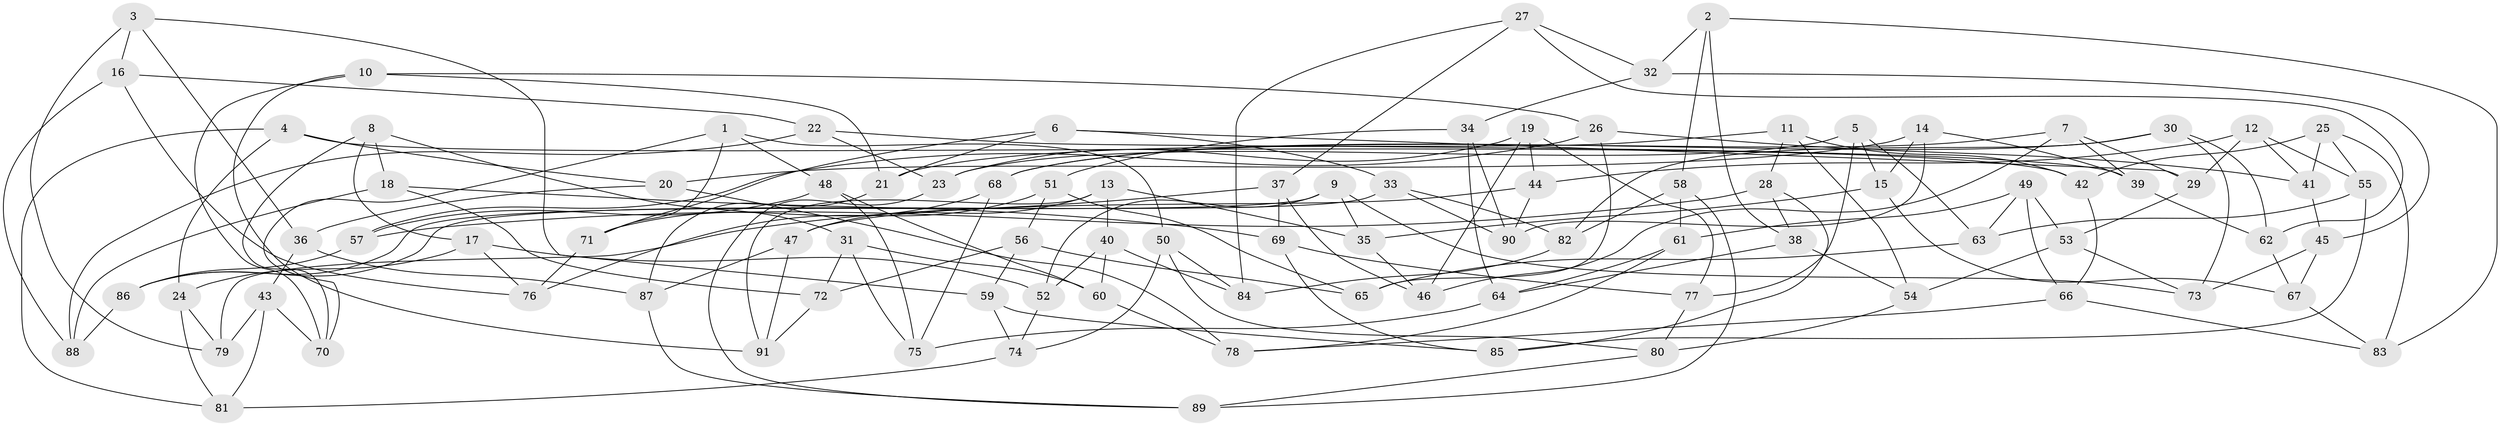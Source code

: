 // Generated by graph-tools (version 1.1) at 2025/38/03/09/25 02:38:00]
// undirected, 91 vertices, 182 edges
graph export_dot {
graph [start="1"]
  node [color=gray90,style=filled];
  1;
  2;
  3;
  4;
  5;
  6;
  7;
  8;
  9;
  10;
  11;
  12;
  13;
  14;
  15;
  16;
  17;
  18;
  19;
  20;
  21;
  22;
  23;
  24;
  25;
  26;
  27;
  28;
  29;
  30;
  31;
  32;
  33;
  34;
  35;
  36;
  37;
  38;
  39;
  40;
  41;
  42;
  43;
  44;
  45;
  46;
  47;
  48;
  49;
  50;
  51;
  52;
  53;
  54;
  55;
  56;
  57;
  58;
  59;
  60;
  61;
  62;
  63;
  64;
  65;
  66;
  67;
  68;
  69;
  70;
  71;
  72;
  73;
  74;
  75;
  76;
  77;
  78;
  79;
  80;
  81;
  82;
  83;
  84;
  85;
  86;
  87;
  88;
  89;
  90;
  91;
  1 -- 71;
  1 -- 48;
  1 -- 70;
  1 -- 50;
  2 -- 58;
  2 -- 83;
  2 -- 32;
  2 -- 38;
  3 -- 79;
  3 -- 59;
  3 -- 16;
  3 -- 36;
  4 -- 20;
  4 -- 24;
  4 -- 42;
  4 -- 81;
  5 -- 63;
  5 -- 23;
  5 -- 77;
  5 -- 15;
  6 -- 29;
  6 -- 71;
  6 -- 21;
  6 -- 33;
  7 -- 29;
  7 -- 68;
  7 -- 46;
  7 -- 39;
  8 -- 18;
  8 -- 31;
  8 -- 70;
  8 -- 17;
  9 -- 52;
  9 -- 73;
  9 -- 86;
  9 -- 35;
  10 -- 26;
  10 -- 21;
  10 -- 70;
  10 -- 91;
  11 -- 21;
  11 -- 54;
  11 -- 42;
  11 -- 28;
  12 -- 29;
  12 -- 55;
  12 -- 41;
  12 -- 44;
  13 -- 35;
  13 -- 47;
  13 -- 91;
  13 -- 40;
  14 -- 90;
  14 -- 20;
  14 -- 39;
  14 -- 15;
  15 -- 35;
  15 -- 67;
  16 -- 22;
  16 -- 88;
  16 -- 76;
  17 -- 24;
  17 -- 52;
  17 -- 76;
  18 -- 69;
  18 -- 72;
  18 -- 88;
  19 -- 46;
  19 -- 44;
  19 -- 23;
  19 -- 77;
  20 -- 78;
  20 -- 36;
  21 -- 87;
  22 -- 88;
  22 -- 23;
  22 -- 39;
  23 -- 89;
  24 -- 79;
  24 -- 81;
  25 -- 42;
  25 -- 55;
  25 -- 41;
  25 -- 83;
  26 -- 57;
  26 -- 65;
  26 -- 41;
  27 -- 32;
  27 -- 84;
  27 -- 37;
  27 -- 62;
  28 -- 85;
  28 -- 57;
  28 -- 38;
  29 -- 53;
  30 -- 62;
  30 -- 73;
  30 -- 68;
  30 -- 82;
  31 -- 75;
  31 -- 60;
  31 -- 72;
  32 -- 34;
  32 -- 45;
  33 -- 86;
  33 -- 90;
  33 -- 82;
  34 -- 64;
  34 -- 90;
  34 -- 51;
  35 -- 46;
  36 -- 87;
  36 -- 43;
  37 -- 79;
  37 -- 69;
  37 -- 46;
  38 -- 64;
  38 -- 54;
  39 -- 62;
  40 -- 60;
  40 -- 52;
  40 -- 84;
  41 -- 45;
  42 -- 66;
  43 -- 81;
  43 -- 70;
  43 -- 79;
  44 -- 47;
  44 -- 90;
  45 -- 73;
  45 -- 67;
  47 -- 87;
  47 -- 91;
  48 -- 57;
  48 -- 75;
  48 -- 60;
  49 -- 63;
  49 -- 66;
  49 -- 53;
  49 -- 61;
  50 -- 84;
  50 -- 80;
  50 -- 74;
  51 -- 65;
  51 -- 76;
  51 -- 56;
  52 -- 74;
  53 -- 54;
  53 -- 73;
  54 -- 80;
  55 -- 63;
  55 -- 85;
  56 -- 65;
  56 -- 72;
  56 -- 59;
  57 -- 86;
  58 -- 89;
  58 -- 61;
  58 -- 82;
  59 -- 74;
  59 -- 85;
  60 -- 78;
  61 -- 78;
  61 -- 64;
  62 -- 67;
  63 -- 65;
  64 -- 75;
  66 -- 78;
  66 -- 83;
  67 -- 83;
  68 -- 71;
  68 -- 75;
  69 -- 77;
  69 -- 85;
  71 -- 76;
  72 -- 91;
  74 -- 81;
  77 -- 80;
  80 -- 89;
  82 -- 84;
  86 -- 88;
  87 -- 89;
}
